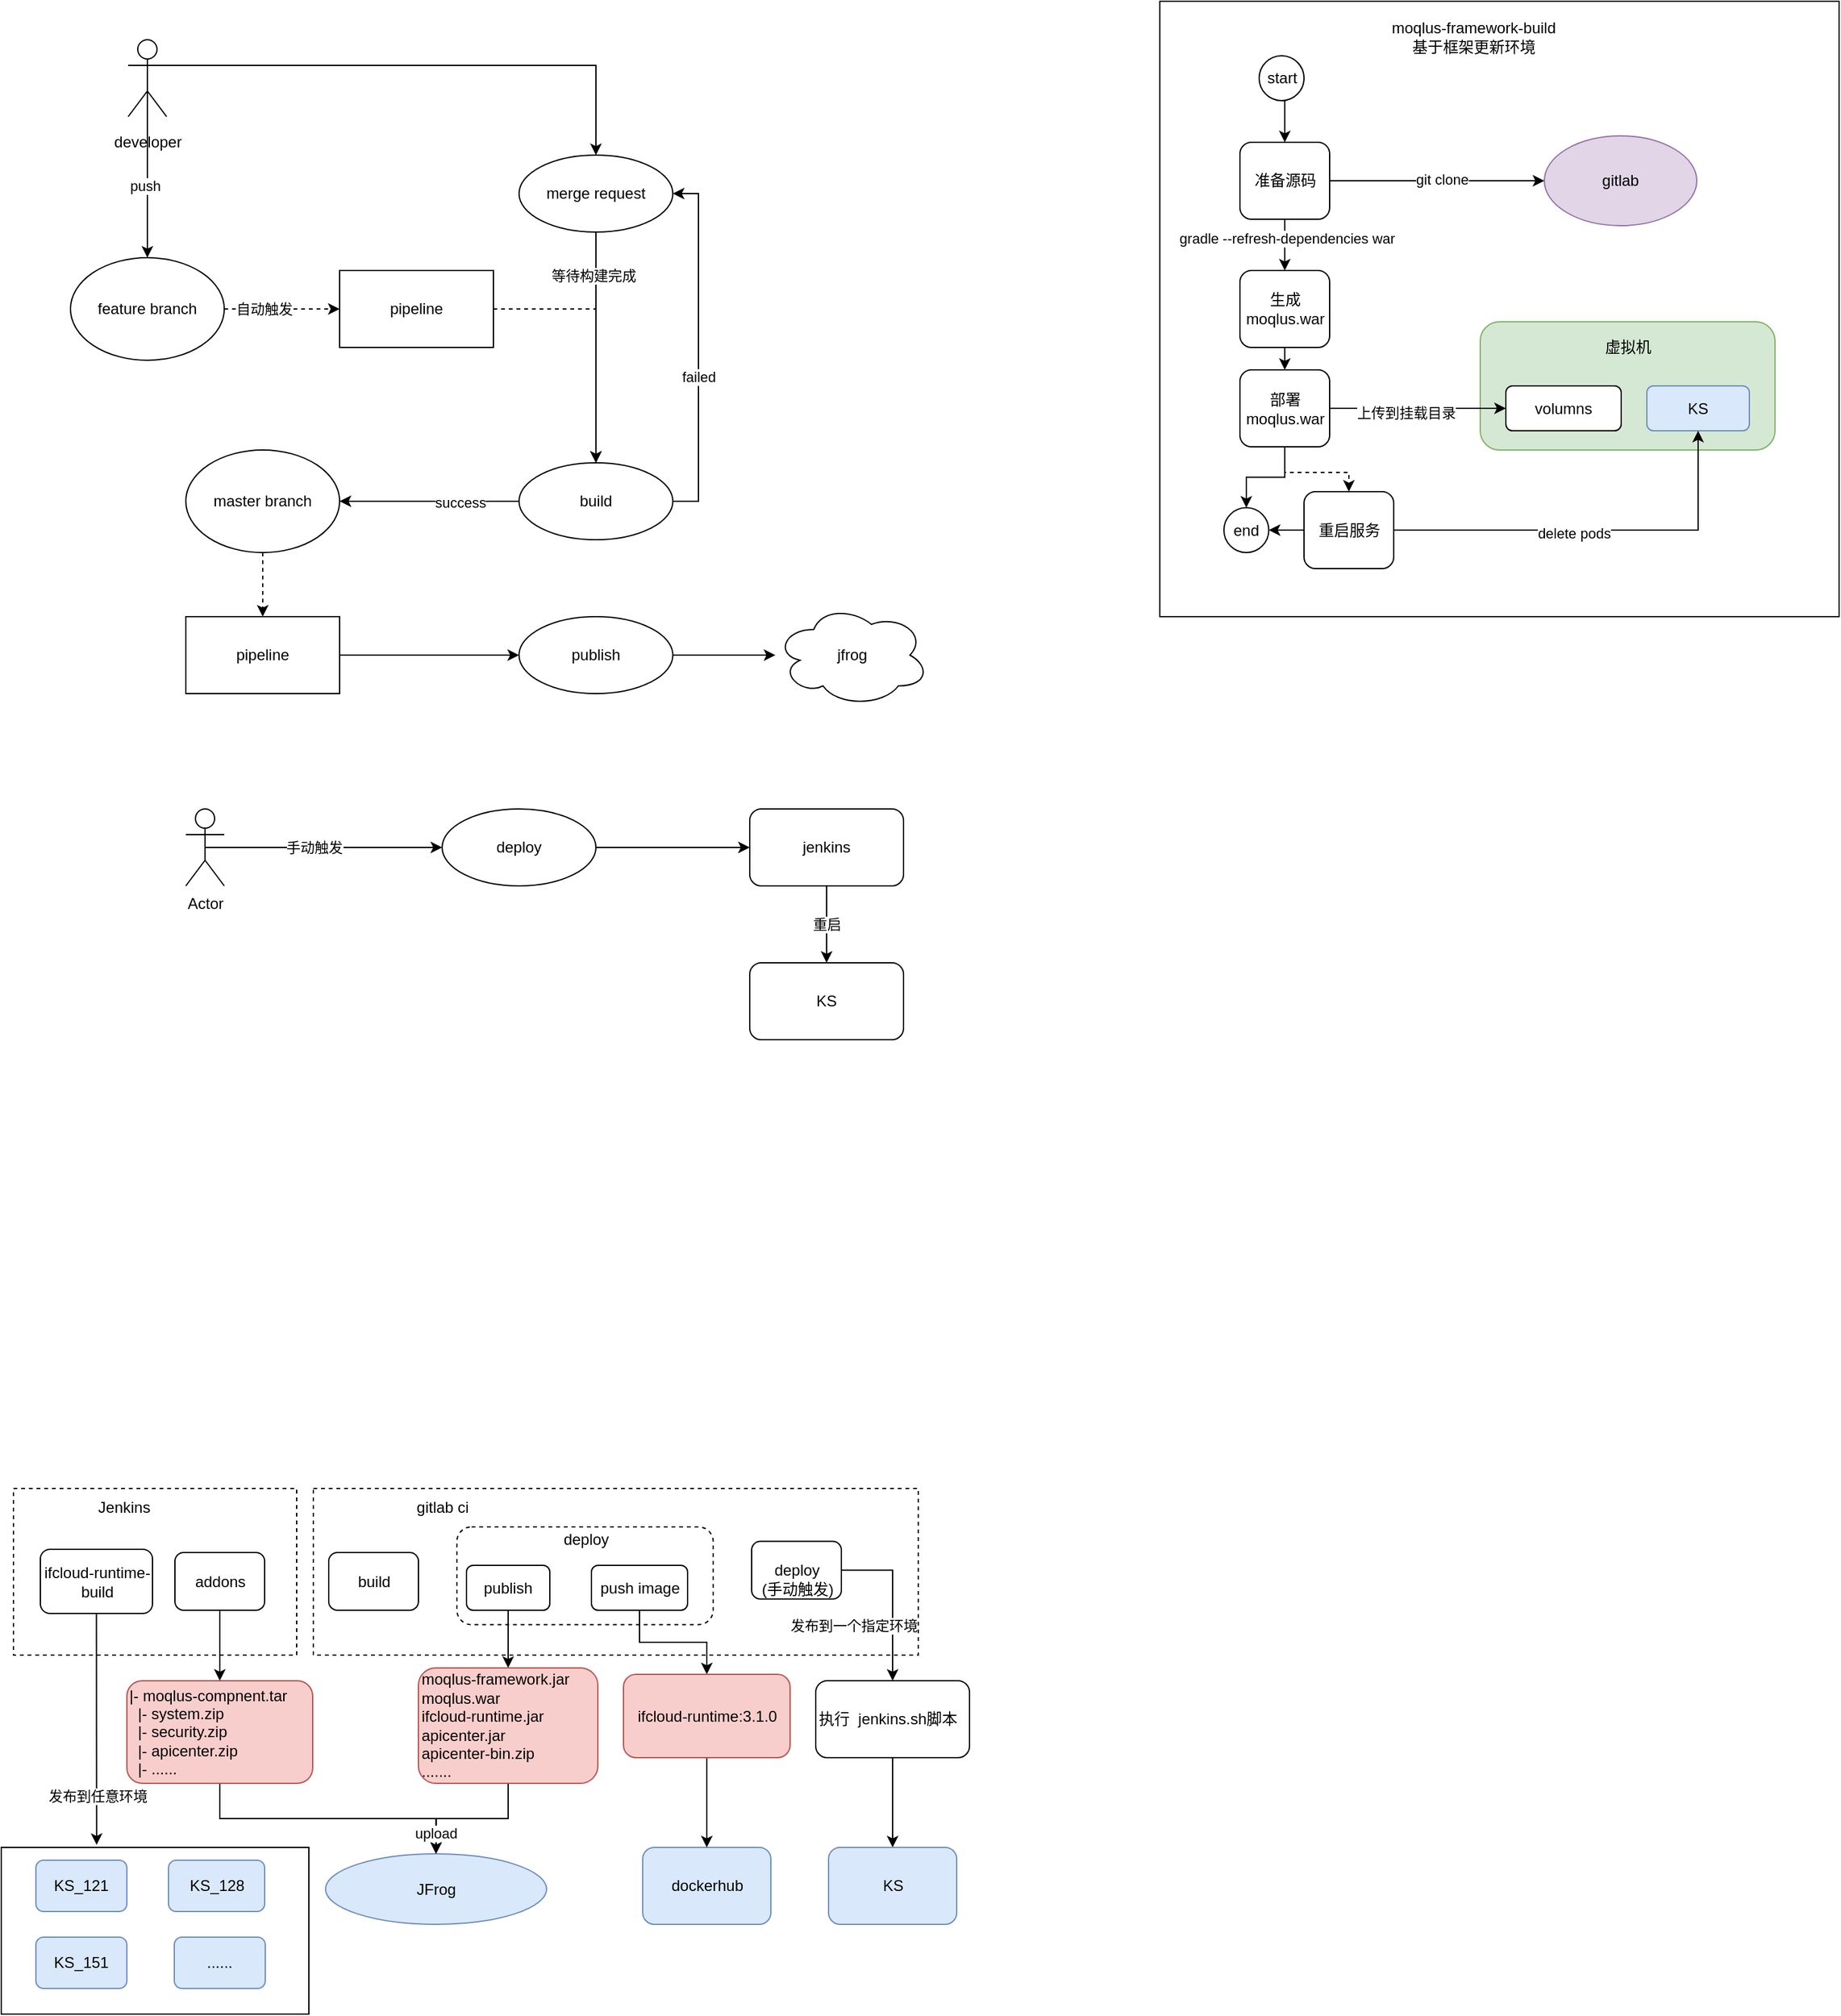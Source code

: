 <mxfile version="15.4.0" type="device"><diagram id="4i4znRQFcduDPLxKP8Aw" name="第 1 页"><mxGraphModel dx="946" dy="672" grid="1" gridSize="10" guides="1" tooltips="1" connect="1" arrows="1" fold="1" page="1" pageScale="1" pageWidth="827" pageHeight="1169" math="0" shadow="0"><root><mxCell id="0"/><mxCell id="1" parent="0"/><mxCell id="rAuINV-QstC555eCeNEA-53" value="" style="rounded=0;whiteSpace=wrap;html=1;strokeWidth=1;dashed=1;" vertex="1" parent="1"><mxGeometry x="279.5" y="1210" width="472" height="130" as="geometry"/></mxCell><mxCell id="rAuINV-QstC555eCeNEA-117" value="" style="rounded=1;whiteSpace=wrap;html=1;strokeWidth=1;dashed=1;" vertex="1" parent="1"><mxGeometry x="391.5" y="1240" width="200" height="76.25" as="geometry"/></mxCell><mxCell id="rAuINV-QstC555eCeNEA-82" value="" style="rounded=0;whiteSpace=wrap;html=1;strokeWidth=1;align=center;" vertex="1" parent="1"><mxGeometry x="940" y="50" width="530" height="480" as="geometry"/></mxCell><mxCell id="rAuINV-QstC555eCeNEA-72" value="" style="rounded=0;whiteSpace=wrap;html=1;strokeWidth=1;align=center;" vertex="1" parent="1"><mxGeometry x="36" y="1490" width="240" height="130" as="geometry"/></mxCell><mxCell id="rAuINV-QstC555eCeNEA-66" value="" style="rounded=0;whiteSpace=wrap;html=1;strokeWidth=1;dashed=1;" vertex="1" parent="1"><mxGeometry x="45.5" y="1210" width="221" height="130" as="geometry"/></mxCell><mxCell id="rAuINV-QstC555eCeNEA-3" style="edgeStyle=orthogonalEdgeStyle;rounded=0;orthogonalLoop=1;jettySize=auto;html=1;exitX=0.5;exitY=0.5;exitDx=0;exitDy=0;exitPerimeter=0;" edge="1" parent="1" source="rAuINV-QstC555eCeNEA-1" target="rAuINV-QstC555eCeNEA-2"><mxGeometry relative="1" as="geometry"/></mxCell><mxCell id="rAuINV-QstC555eCeNEA-5" value="push" style="edgeLabel;html=1;align=center;verticalAlign=middle;resizable=0;points=[];" vertex="1" connectable="0" parent="rAuINV-QstC555eCeNEA-3"><mxGeometry x="0.2" y="-2" relative="1" as="geometry"><mxPoint as="offset"/></mxGeometry></mxCell><mxCell id="rAuINV-QstC555eCeNEA-23" style="edgeStyle=orthogonalEdgeStyle;rounded=0;orthogonalLoop=1;jettySize=auto;html=1;exitX=1;exitY=0.333;exitDx=0;exitDy=0;exitPerimeter=0;strokeColor=default;" edge="1" parent="1" source="rAuINV-QstC555eCeNEA-1" target="rAuINV-QstC555eCeNEA-15"><mxGeometry relative="1" as="geometry"/></mxCell><mxCell id="rAuINV-QstC555eCeNEA-1" value="" style="shape=umlActor;verticalLabelPosition=bottom;verticalAlign=top;html=1;outlineConnect=0;" vertex="1" parent="1"><mxGeometry x="135" y="80" width="30" height="60" as="geometry"/></mxCell><mxCell id="rAuINV-QstC555eCeNEA-18" style="edgeStyle=orthogonalEdgeStyle;rounded=0;orthogonalLoop=1;jettySize=auto;html=1;exitX=1;exitY=0.5;exitDx=0;exitDy=0;entryX=0;entryY=0.5;entryDx=0;entryDy=0;strokeColor=default;dashed=1;" edge="1" parent="1" source="rAuINV-QstC555eCeNEA-2" target="rAuINV-QstC555eCeNEA-6"><mxGeometry relative="1" as="geometry"/></mxCell><mxCell id="rAuINV-QstC555eCeNEA-19" value="自动触发" style="edgeLabel;html=1;align=center;verticalAlign=middle;resizable=0;points=[];" vertex="1" connectable="0" parent="rAuINV-QstC555eCeNEA-18"><mxGeometry x="-0.311" relative="1" as="geometry"><mxPoint as="offset"/></mxGeometry></mxCell><mxCell id="rAuINV-QstC555eCeNEA-2" value="feature branch" style="ellipse;whiteSpace=wrap;html=1;" vertex="1" parent="1"><mxGeometry x="90" y="250" width="120" height="80" as="geometry"/></mxCell><mxCell id="rAuINV-QstC555eCeNEA-9" value="" style="edgeStyle=orthogonalEdgeStyle;rounded=0;orthogonalLoop=1;jettySize=auto;html=1;dashed=1;" edge="1" parent="1" source="rAuINV-QstC555eCeNEA-6" target="rAuINV-QstC555eCeNEA-8"><mxGeometry relative="1" as="geometry"/></mxCell><mxCell id="rAuINV-QstC555eCeNEA-6" value="pipeline" style="whiteSpace=wrap;html=1;" vertex="1" parent="1"><mxGeometry x="300" y="260" width="120" height="60" as="geometry"/></mxCell><mxCell id="rAuINV-QstC555eCeNEA-11" style="edgeStyle=orthogonalEdgeStyle;rounded=0;orthogonalLoop=1;jettySize=auto;html=1;exitX=0;exitY=0.5;exitDx=0;exitDy=0;" edge="1" parent="1" source="rAuINV-QstC555eCeNEA-8" target="rAuINV-QstC555eCeNEA-10"><mxGeometry relative="1" as="geometry"/></mxCell><mxCell id="rAuINV-QstC555eCeNEA-12" value="success" style="edgeLabel;html=1;align=center;verticalAlign=middle;resizable=0;points=[];" vertex="1" connectable="0" parent="rAuINV-QstC555eCeNEA-11"><mxGeometry x="-0.338" y="1" relative="1" as="geometry"><mxPoint as="offset"/></mxGeometry></mxCell><mxCell id="rAuINV-QstC555eCeNEA-24" style="edgeStyle=orthogonalEdgeStyle;rounded=0;orthogonalLoop=1;jettySize=auto;html=1;exitX=1;exitY=0.5;exitDx=0;exitDy=0;entryX=1;entryY=0.5;entryDx=0;entryDy=0;strokeColor=default;" edge="1" parent="1" source="rAuINV-QstC555eCeNEA-8" target="rAuINV-QstC555eCeNEA-15"><mxGeometry relative="1" as="geometry"/></mxCell><mxCell id="rAuINV-QstC555eCeNEA-25" value="failed" style="edgeLabel;html=1;align=center;verticalAlign=middle;resizable=0;points=[];" vertex="1" connectable="0" parent="rAuINV-QstC555eCeNEA-24"><mxGeometry x="-0.164" relative="1" as="geometry"><mxPoint as="offset"/></mxGeometry></mxCell><mxCell id="rAuINV-QstC555eCeNEA-8" value="build" style="ellipse;whiteSpace=wrap;html=1;" vertex="1" parent="1"><mxGeometry x="440" y="410" width="120" height="60" as="geometry"/></mxCell><mxCell id="rAuINV-QstC555eCeNEA-27" style="edgeStyle=orthogonalEdgeStyle;rounded=0;orthogonalLoop=1;jettySize=auto;html=1;exitX=0.5;exitY=1;exitDx=0;exitDy=0;entryX=0.5;entryY=0;entryDx=0;entryDy=0;strokeColor=default;dashed=1;" edge="1" parent="1" source="rAuINV-QstC555eCeNEA-10" target="rAuINV-QstC555eCeNEA-26"><mxGeometry relative="1" as="geometry"/></mxCell><mxCell id="rAuINV-QstC555eCeNEA-10" value="master branch" style="ellipse;whiteSpace=wrap;html=1;" vertex="1" parent="1"><mxGeometry x="180" y="400" width="120" height="80" as="geometry"/></mxCell><mxCell id="rAuINV-QstC555eCeNEA-17" style="edgeStyle=orthogonalEdgeStyle;rounded=0;orthogonalLoop=1;jettySize=auto;html=1;exitX=0.5;exitY=1;exitDx=0;exitDy=0;" edge="1" parent="1" source="rAuINV-QstC555eCeNEA-15" target="rAuINV-QstC555eCeNEA-8"><mxGeometry relative="1" as="geometry"/></mxCell><mxCell id="rAuINV-QstC555eCeNEA-79" value="等待构建完成" style="edgeLabel;html=1;align=center;verticalAlign=middle;resizable=0;points=[];" vertex="1" connectable="0" parent="rAuINV-QstC555eCeNEA-17"><mxGeometry x="-0.622" y="-2" relative="1" as="geometry"><mxPoint as="offset"/></mxGeometry></mxCell><mxCell id="rAuINV-QstC555eCeNEA-15" value="merge request" style="ellipse;whiteSpace=wrap;html=1;" vertex="1" parent="1"><mxGeometry x="440" y="170" width="120" height="60" as="geometry"/></mxCell><mxCell id="rAuINV-QstC555eCeNEA-21" value="developer" style="text;html=1;align=center;verticalAlign=middle;resizable=0;points=[];autosize=1;strokeColor=none;fillColor=none;" vertex="1" parent="1"><mxGeometry x="115" y="150" width="70" height="20" as="geometry"/></mxCell><mxCell id="rAuINV-QstC555eCeNEA-29" style="edgeStyle=orthogonalEdgeStyle;rounded=0;orthogonalLoop=1;jettySize=auto;html=1;exitX=1;exitY=0.5;exitDx=0;exitDy=0;strokeColor=default;" edge="1" parent="1" source="rAuINV-QstC555eCeNEA-26" target="rAuINV-QstC555eCeNEA-28"><mxGeometry relative="1" as="geometry"/></mxCell><mxCell id="rAuINV-QstC555eCeNEA-26" value="pipeline" style="whiteSpace=wrap;html=1;" vertex="1" parent="1"><mxGeometry x="180" y="530" width="120" height="60" as="geometry"/></mxCell><mxCell id="rAuINV-QstC555eCeNEA-31" value="" style="edgeStyle=orthogonalEdgeStyle;rounded=0;orthogonalLoop=1;jettySize=auto;html=1;strokeColor=default;" edge="1" parent="1" source="rAuINV-QstC555eCeNEA-28" target="rAuINV-QstC555eCeNEA-30"><mxGeometry relative="1" as="geometry"/></mxCell><mxCell id="rAuINV-QstC555eCeNEA-28" value="publish" style="ellipse;whiteSpace=wrap;html=1;" vertex="1" parent="1"><mxGeometry x="440" y="530" width="120" height="60" as="geometry"/></mxCell><mxCell id="rAuINV-QstC555eCeNEA-30" value="jfrog" style="ellipse;shape=cloud;whiteSpace=wrap;html=1;" vertex="1" parent="1"><mxGeometry x="640" y="520" width="120" height="80" as="geometry"/></mxCell><mxCell id="rAuINV-QstC555eCeNEA-34" style="edgeStyle=orthogonalEdgeStyle;rounded=0;orthogonalLoop=1;jettySize=auto;html=1;exitX=0.5;exitY=0.5;exitDx=0;exitDy=0;exitPerimeter=0;strokeColor=default;" edge="1" parent="1" source="rAuINV-QstC555eCeNEA-32" target="rAuINV-QstC555eCeNEA-33"><mxGeometry relative="1" as="geometry"/></mxCell><mxCell id="rAuINV-QstC555eCeNEA-35" value="手动触发" style="edgeLabel;html=1;align=center;verticalAlign=middle;resizable=0;points=[];" vertex="1" connectable="0" parent="rAuINV-QstC555eCeNEA-34"><mxGeometry x="-0.308" relative="1" as="geometry"><mxPoint x="21" as="offset"/></mxGeometry></mxCell><mxCell id="rAuINV-QstC555eCeNEA-32" value="Actor" style="shape=umlActor;verticalLabelPosition=bottom;verticalAlign=top;html=1;outlineConnect=0;" vertex="1" parent="1"><mxGeometry x="180" y="680" width="30" height="60" as="geometry"/></mxCell><mxCell id="rAuINV-QstC555eCeNEA-37" style="edgeStyle=orthogonalEdgeStyle;rounded=0;orthogonalLoop=1;jettySize=auto;html=1;exitX=1;exitY=0.5;exitDx=0;exitDy=0;entryX=0;entryY=0.5;entryDx=0;entryDy=0;strokeColor=default;" edge="1" parent="1" source="rAuINV-QstC555eCeNEA-33" target="rAuINV-QstC555eCeNEA-36"><mxGeometry relative="1" as="geometry"/></mxCell><mxCell id="rAuINV-QstC555eCeNEA-33" value="deploy" style="ellipse;whiteSpace=wrap;html=1;" vertex="1" parent="1"><mxGeometry x="380" y="680" width="120" height="60" as="geometry"/></mxCell><mxCell id="rAuINV-QstC555eCeNEA-39" style="edgeStyle=orthogonalEdgeStyle;rounded=0;orthogonalLoop=1;jettySize=auto;html=1;exitX=0.5;exitY=1;exitDx=0;exitDy=0;entryX=0.5;entryY=0;entryDx=0;entryDy=0;strokeColor=default;" edge="1" parent="1" source="rAuINV-QstC555eCeNEA-36" target="rAuINV-QstC555eCeNEA-38"><mxGeometry relative="1" as="geometry"/></mxCell><mxCell id="rAuINV-QstC555eCeNEA-40" value="重启" style="edgeLabel;html=1;align=center;verticalAlign=middle;resizable=0;points=[];" vertex="1" connectable="0" parent="rAuINV-QstC555eCeNEA-39"><mxGeometry x="-0.567" relative="1" as="geometry"><mxPoint y="17" as="offset"/></mxGeometry></mxCell><mxCell id="rAuINV-QstC555eCeNEA-36" value="jenkins" style="rounded=1;whiteSpace=wrap;html=1;" vertex="1" parent="1"><mxGeometry x="620" y="680" width="120" height="60" as="geometry"/></mxCell><mxCell id="rAuINV-QstC555eCeNEA-38" value="KS" style="rounded=1;whiteSpace=wrap;html=1;" vertex="1" parent="1"><mxGeometry x="620" y="800" width="120" height="60" as="geometry"/></mxCell><mxCell id="rAuINV-QstC555eCeNEA-41" value="Jenkins" style="text;html=1;strokeColor=none;fillColor=none;align=center;verticalAlign=middle;whiteSpace=wrap;rounded=0;" vertex="1" parent="1"><mxGeometry x="101.5" y="1210" width="60" height="30" as="geometry"/></mxCell><mxCell id="rAuINV-QstC555eCeNEA-42" value="gitlab ci" style="text;html=1;strokeColor=none;fillColor=none;align=center;verticalAlign=middle;whiteSpace=wrap;rounded=0;" vertex="1" parent="1"><mxGeometry x="325" y="1210" width="111" height="30" as="geometry"/></mxCell><mxCell id="rAuINV-QstC555eCeNEA-44" value="build" style="rounded=1;whiteSpace=wrap;html=1;strokeWidth=1;" vertex="1" parent="1"><mxGeometry x="291.5" y="1260" width="70" height="45" as="geometry"/></mxCell><mxCell id="rAuINV-QstC555eCeNEA-45" value="JFrog" style="ellipse;whiteSpace=wrap;html=1;strokeWidth=1;fillColor=#dae8fc;strokeColor=#6c8ebf;" vertex="1" parent="1"><mxGeometry x="289" y="1495" width="172.5" height="55" as="geometry"/></mxCell><mxCell id="rAuINV-QstC555eCeNEA-77" style="edgeStyle=orthogonalEdgeStyle;rounded=0;orthogonalLoop=1;jettySize=auto;html=1;exitX=0.5;exitY=1;exitDx=0;exitDy=0;entryX=0.5;entryY=0;entryDx=0;entryDy=0;strokeColor=default;" edge="1" parent="1" source="rAuINV-QstC555eCeNEA-46" target="rAuINV-QstC555eCeNEA-45"><mxGeometry relative="1" as="geometry"/></mxCell><mxCell id="rAuINV-QstC555eCeNEA-46" value="|- moqlus-compnent.tar&lt;br&gt;&amp;nbsp; |- system.zip&lt;br&gt;&amp;nbsp; |- security.zip&lt;br&gt;&amp;nbsp; |- apicenter.zip&lt;br&gt;&amp;nbsp; |- ......" style="rounded=1;whiteSpace=wrap;html=1;strokeWidth=1;align=left;fillColor=#f8cecc;strokeColor=#b85450;" vertex="1" parent="1"><mxGeometry x="134" y="1360" width="145" height="80" as="geometry"/></mxCell><mxCell id="rAuINV-QstC555eCeNEA-55" style="edgeStyle=orthogonalEdgeStyle;rounded=0;orthogonalLoop=1;jettySize=auto;html=1;exitX=0.5;exitY=1;exitDx=0;exitDy=0;entryX=0.5;entryY=0;entryDx=0;entryDy=0;strokeColor=default;" edge="1" parent="1" source="rAuINV-QstC555eCeNEA-50" target="rAuINV-QstC555eCeNEA-54"><mxGeometry relative="1" as="geometry"/></mxCell><mxCell id="rAuINV-QstC555eCeNEA-50" value="publish" style="rounded=1;whiteSpace=wrap;html=1;strokeWidth=1;" vertex="1" parent="1"><mxGeometry x="399" y="1270" width="65" height="35" as="geometry"/></mxCell><mxCell id="rAuINV-QstC555eCeNEA-52" style="edgeStyle=orthogonalEdgeStyle;rounded=0;orthogonalLoop=1;jettySize=auto;html=1;exitX=0.5;exitY=1;exitDx=0;exitDy=0;entryX=0.5;entryY=0;entryDx=0;entryDy=0;strokeColor=default;" edge="1" parent="1" source="rAuINV-QstC555eCeNEA-51" target="rAuINV-QstC555eCeNEA-46"><mxGeometry relative="1" as="geometry"/></mxCell><mxCell id="rAuINV-QstC555eCeNEA-51" value="addons" style="rounded=1;whiteSpace=wrap;html=1;strokeWidth=1;" vertex="1" parent="1"><mxGeometry x="171.5" y="1260" width="70" height="45" as="geometry"/></mxCell><mxCell id="rAuINV-QstC555eCeNEA-56" style="edgeStyle=orthogonalEdgeStyle;rounded=0;orthogonalLoop=1;jettySize=auto;html=1;exitX=0.5;exitY=1;exitDx=0;exitDy=0;entryX=0.5;entryY=0;entryDx=0;entryDy=0;strokeColor=default;" edge="1" parent="1" source="rAuINV-QstC555eCeNEA-54" target="rAuINV-QstC555eCeNEA-45"><mxGeometry relative="1" as="geometry"/></mxCell><mxCell id="rAuINV-QstC555eCeNEA-58" value="upload" style="edgeLabel;html=1;align=center;verticalAlign=middle;resizable=0;points=[];" vertex="1" connectable="0" parent="rAuINV-QstC555eCeNEA-56"><mxGeometry x="0.708" y="-1" relative="1" as="geometry"><mxPoint as="offset"/></mxGeometry></mxCell><mxCell id="rAuINV-QstC555eCeNEA-54" value="moqlus-framework.jar&lt;br&gt;moqlus.war&lt;br&gt;ifcloud-runtime.jar&lt;br&gt;apicenter.jar&lt;br&gt;apicenter-bin.zip&lt;br&gt;&lt;div&gt;&lt;span&gt;.......&lt;/span&gt;&lt;/div&gt;" style="rounded=1;whiteSpace=wrap;html=1;strokeWidth=1;fillColor=#f8cecc;strokeColor=#b85450;align=left;" vertex="1" parent="1"><mxGeometry x="361.5" y="1350" width="140" height="90" as="geometry"/></mxCell><mxCell id="rAuINV-QstC555eCeNEA-60" style="edgeStyle=orthogonalEdgeStyle;rounded=0;orthogonalLoop=1;jettySize=auto;html=1;exitX=1;exitY=0.5;exitDx=0;exitDy=0;entryX=0.5;entryY=0;entryDx=0;entryDy=0;strokeColor=default;" edge="1" parent="1" source="rAuINV-QstC555eCeNEA-57" target="rAuINV-QstC555eCeNEA-59"><mxGeometry relative="1" as="geometry"/></mxCell><mxCell id="rAuINV-QstC555eCeNEA-61" value="发布到一个指定环境" style="edgeLabel;html=1;align=center;verticalAlign=middle;resizable=0;points=[];" vertex="1" connectable="0" parent="rAuINV-QstC555eCeNEA-60"><mxGeometry x="0.115" y="-3" relative="1" as="geometry"><mxPoint x="-28" y="12" as="offset"/></mxGeometry></mxCell><mxCell id="rAuINV-QstC555eCeNEA-57" value="deploy" style="rounded=1;whiteSpace=wrap;html=1;strokeWidth=1;" vertex="1" parent="1"><mxGeometry x="621.5" y="1251.25" width="70" height="45" as="geometry"/></mxCell><mxCell id="rAuINV-QstC555eCeNEA-69" style="edgeStyle=orthogonalEdgeStyle;rounded=0;orthogonalLoop=1;jettySize=auto;html=1;exitX=0.5;exitY=1;exitDx=0;exitDy=0;strokeColor=default;" edge="1" parent="1" source="rAuINV-QstC555eCeNEA-59" target="rAuINV-QstC555eCeNEA-63"><mxGeometry relative="1" as="geometry"/></mxCell><mxCell id="rAuINV-QstC555eCeNEA-59" value="执行&amp;nbsp; jenkins.sh脚本" style="rounded=1;whiteSpace=wrap;html=1;strokeWidth=1;align=left;" vertex="1" parent="1"><mxGeometry x="671.5" y="1360" width="120" height="60" as="geometry"/></mxCell><mxCell id="rAuINV-QstC555eCeNEA-63" value="KS" style="rounded=1;whiteSpace=wrap;html=1;strokeWidth=1;align=center;fillColor=#dae8fc;strokeColor=#6c8ebf;" vertex="1" parent="1"><mxGeometry x="681.5" y="1490" width="100" height="60" as="geometry"/></mxCell><mxCell id="rAuINV-QstC555eCeNEA-68" style="edgeStyle=orthogonalEdgeStyle;rounded=0;orthogonalLoop=1;jettySize=auto;html=1;exitX=0.5;exitY=1;exitDx=0;exitDy=0;strokeColor=default;entryX=0.31;entryY=-0.015;entryDx=0;entryDy=0;entryPerimeter=0;" edge="1" parent="1" source="rAuINV-QstC555eCeNEA-67" target="rAuINV-QstC555eCeNEA-72"><mxGeometry relative="1" as="geometry"><mxPoint x="106.5" y="1480" as="targetPoint"/></mxGeometry></mxCell><mxCell id="rAuINV-QstC555eCeNEA-75" value="发布到任意环境" style="edgeLabel;html=1;align=center;verticalAlign=middle;resizable=0;points=[];" vertex="1" connectable="0" parent="rAuINV-QstC555eCeNEA-68"><mxGeometry x="0.679" relative="1" as="geometry"><mxPoint y="-9" as="offset"/></mxGeometry></mxCell><mxCell id="rAuINV-QstC555eCeNEA-67" value="ifcloud-runtime-build" style="rounded=1;whiteSpace=wrap;html=1;strokeWidth=1;" vertex="1" parent="1"><mxGeometry x="66.5" y="1257.5" width="87.5" height="50" as="geometry"/></mxCell><mxCell id="rAuINV-QstC555eCeNEA-70" value="KS_121" style="rounded=1;whiteSpace=wrap;html=1;strokeWidth=1;align=center;fillColor=#dae8fc;strokeColor=#6c8ebf;" vertex="1" parent="1"><mxGeometry x="63" y="1500" width="71" height="40" as="geometry"/></mxCell><mxCell id="rAuINV-QstC555eCeNEA-71" value="KS_128" style="rounded=1;whiteSpace=wrap;html=1;strokeWidth=1;align=center;fillColor=#dae8fc;strokeColor=#6c8ebf;" vertex="1" parent="1"><mxGeometry x="166.5" y="1500" width="75" height="40" as="geometry"/></mxCell><mxCell id="rAuINV-QstC555eCeNEA-73" value="KS_151" style="rounded=1;whiteSpace=wrap;html=1;strokeWidth=1;align=center;fillColor=#dae8fc;strokeColor=#6c8ebf;" vertex="1" parent="1"><mxGeometry x="63" y="1560" width="71" height="40" as="geometry"/></mxCell><mxCell id="rAuINV-QstC555eCeNEA-74" value="......" style="rounded=1;whiteSpace=wrap;html=1;strokeWidth=1;align=center;fillColor=#dae8fc;strokeColor=#6c8ebf;" vertex="1" parent="1"><mxGeometry x="171" y="1560" width="71" height="40" as="geometry"/></mxCell><mxCell id="rAuINV-QstC555eCeNEA-78" value="(手动触发)" style="text;html=1;align=center;verticalAlign=middle;resizable=0;points=[];autosize=1;strokeColor=none;fillColor=none;" vertex="1" parent="1"><mxGeometry x="621.5" y="1278.75" width="70" height="20" as="geometry"/></mxCell><mxCell id="rAuINV-QstC555eCeNEA-80" value="moqlus-framework-build&lt;br&gt;基于框架更新环境" style="text;html=1;strokeColor=none;fillColor=none;align=center;verticalAlign=middle;whiteSpace=wrap;rounded=0;" vertex="1" parent="1"><mxGeometry x="1100" y="62.5" width="170" height="30" as="geometry"/></mxCell><mxCell id="rAuINV-QstC555eCeNEA-83" value="" style="rounded=1;whiteSpace=wrap;html=1;strokeWidth=1;align=center;fillColor=#d5e8d4;strokeColor=#82b366;" vertex="1" parent="1"><mxGeometry x="1190" y="300" width="230" height="100" as="geometry"/></mxCell><mxCell id="rAuINV-QstC555eCeNEA-84" value="KS" style="rounded=1;whiteSpace=wrap;html=1;strokeWidth=1;align=center;fillColor=#dae8fc;strokeColor=#6c8ebf;" vertex="1" parent="1"><mxGeometry x="1320" y="350" width="80" height="35" as="geometry"/></mxCell><mxCell id="rAuINV-QstC555eCeNEA-85" value="volumns" style="rounded=1;whiteSpace=wrap;html=1;strokeWidth=1;align=center;" vertex="1" parent="1"><mxGeometry x="1210" y="350" width="90" height="35" as="geometry"/></mxCell><mxCell id="rAuINV-QstC555eCeNEA-86" value="虚拟机" style="text;html=1;align=center;verticalAlign=middle;resizable=0;points=[];autosize=1;strokeColor=none;fillColor=none;" vertex="1" parent="1"><mxGeometry x="1280" y="310" width="50" height="20" as="geometry"/></mxCell><mxCell id="rAuINV-QstC555eCeNEA-87" value="gitlab" style="ellipse;whiteSpace=wrap;html=1;strokeWidth=1;align=center;fillColor=#e1d5e7;strokeColor=#9673a6;" vertex="1" parent="1"><mxGeometry x="1240" y="155" width="119" height="70" as="geometry"/></mxCell><mxCell id="rAuINV-QstC555eCeNEA-104" style="edgeStyle=orthogonalEdgeStyle;rounded=0;orthogonalLoop=1;jettySize=auto;html=1;exitX=0.5;exitY=1;exitDx=0;exitDy=0;entryX=0.5;entryY=0;entryDx=0;entryDy=0;strokeColor=default;" edge="1" parent="1" source="rAuINV-QstC555eCeNEA-88" target="rAuINV-QstC555eCeNEA-100"><mxGeometry relative="1" as="geometry"/></mxCell><mxCell id="rAuINV-QstC555eCeNEA-88" value="start" style="ellipse;whiteSpace=wrap;html=1;aspect=fixed;strokeWidth=1;align=center;" vertex="1" parent="1"><mxGeometry x="1017.5" y="92.5" width="35" height="35" as="geometry"/></mxCell><mxCell id="rAuINV-QstC555eCeNEA-97" style="edgeStyle=orthogonalEdgeStyle;rounded=0;orthogonalLoop=1;jettySize=auto;html=1;exitX=0.5;exitY=1;exitDx=0;exitDy=0;entryX=0.5;entryY=0;entryDx=0;entryDy=0;strokeColor=default;" edge="1" parent="1" source="rAuINV-QstC555eCeNEA-89" target="rAuINV-QstC555eCeNEA-96"><mxGeometry relative="1" as="geometry"/></mxCell><mxCell id="rAuINV-QstC555eCeNEA-89" value="生成moqlus.war" style="rounded=1;whiteSpace=wrap;html=1;strokeWidth=1;align=center;" vertex="1" parent="1"><mxGeometry x="1002.5" y="260" width="70" height="60" as="geometry"/></mxCell><mxCell id="rAuINV-QstC555eCeNEA-98" style="edgeStyle=orthogonalEdgeStyle;rounded=0;orthogonalLoop=1;jettySize=auto;html=1;exitX=1;exitY=0.5;exitDx=0;exitDy=0;entryX=0;entryY=0.5;entryDx=0;entryDy=0;strokeColor=default;" edge="1" parent="1" source="rAuINV-QstC555eCeNEA-96" target="rAuINV-QstC555eCeNEA-85"><mxGeometry relative="1" as="geometry"/></mxCell><mxCell id="rAuINV-QstC555eCeNEA-99" value="上传到挂载目录" style="edgeLabel;html=1;align=center;verticalAlign=middle;resizable=0;points=[];" vertex="1" connectable="0" parent="rAuINV-QstC555eCeNEA-98"><mxGeometry x="-0.135" y="-2" relative="1" as="geometry"><mxPoint y="1" as="offset"/></mxGeometry></mxCell><mxCell id="rAuINV-QstC555eCeNEA-109" style="edgeStyle=orthogonalEdgeStyle;rounded=0;orthogonalLoop=1;jettySize=auto;html=1;exitX=0.5;exitY=1;exitDx=0;exitDy=0;entryX=0.5;entryY=0;entryDx=0;entryDy=0;strokeColor=default;dashed=1;" edge="1" parent="1" source="rAuINV-QstC555eCeNEA-96" target="rAuINV-QstC555eCeNEA-108"><mxGeometry relative="1" as="geometry"/></mxCell><mxCell id="rAuINV-QstC555eCeNEA-116" style="edgeStyle=orthogonalEdgeStyle;rounded=0;orthogonalLoop=1;jettySize=auto;html=1;exitX=0.5;exitY=1;exitDx=0;exitDy=0;entryX=0.5;entryY=0;entryDx=0;entryDy=0;strokeColor=default;" edge="1" parent="1" source="rAuINV-QstC555eCeNEA-96" target="rAuINV-QstC555eCeNEA-113"><mxGeometry relative="1" as="geometry"/></mxCell><mxCell id="rAuINV-QstC555eCeNEA-96" value="部署moqlus.war" style="rounded=1;whiteSpace=wrap;html=1;strokeWidth=1;align=center;" vertex="1" parent="1"><mxGeometry x="1002.5" y="337.5" width="70" height="60" as="geometry"/></mxCell><mxCell id="rAuINV-QstC555eCeNEA-102" style="edgeStyle=orthogonalEdgeStyle;rounded=0;orthogonalLoop=1;jettySize=auto;html=1;exitX=0.5;exitY=1;exitDx=0;exitDy=0;strokeColor=default;" edge="1" parent="1" source="rAuINV-QstC555eCeNEA-100" target="rAuINV-QstC555eCeNEA-89"><mxGeometry relative="1" as="geometry"/></mxCell><mxCell id="rAuINV-QstC555eCeNEA-103" value="gradle --refresh-dependencies war" style="edgeLabel;html=1;align=center;verticalAlign=middle;resizable=0;points=[];" vertex="1" connectable="0" parent="rAuINV-QstC555eCeNEA-102"><mxGeometry x="-0.25" y="1" relative="1" as="geometry"><mxPoint as="offset"/></mxGeometry></mxCell><mxCell id="rAuINV-QstC555eCeNEA-106" style="edgeStyle=orthogonalEdgeStyle;rounded=0;orthogonalLoop=1;jettySize=auto;html=1;exitX=1;exitY=0.5;exitDx=0;exitDy=0;entryX=0;entryY=0.5;entryDx=0;entryDy=0;strokeColor=default;" edge="1" parent="1" source="rAuINV-QstC555eCeNEA-100" target="rAuINV-QstC555eCeNEA-87"><mxGeometry relative="1" as="geometry"/></mxCell><mxCell id="rAuINV-QstC555eCeNEA-107" value="git clone" style="edgeLabel;html=1;align=center;verticalAlign=middle;resizable=0;points=[];" vertex="1" connectable="0" parent="rAuINV-QstC555eCeNEA-106"><mxGeometry x="0.045" y="1" relative="1" as="geometry"><mxPoint as="offset"/></mxGeometry></mxCell><mxCell id="rAuINV-QstC555eCeNEA-100" value="准备源码" style="rounded=1;whiteSpace=wrap;html=1;strokeWidth=1;align=center;" vertex="1" parent="1"><mxGeometry x="1002.5" y="160" width="70" height="60" as="geometry"/></mxCell><mxCell id="rAuINV-QstC555eCeNEA-110" style="edgeStyle=orthogonalEdgeStyle;rounded=0;orthogonalLoop=1;jettySize=auto;html=1;exitX=1;exitY=0.5;exitDx=0;exitDy=0;entryX=0.5;entryY=1;entryDx=0;entryDy=0;strokeColor=default;" edge="1" parent="1" source="rAuINV-QstC555eCeNEA-108" target="rAuINV-QstC555eCeNEA-84"><mxGeometry relative="1" as="geometry"/></mxCell><mxCell id="rAuINV-QstC555eCeNEA-111" value="delete pods" style="edgeLabel;html=1;align=center;verticalAlign=middle;resizable=0;points=[];" vertex="1" connectable="0" parent="rAuINV-QstC555eCeNEA-110"><mxGeometry x="-0.115" y="-2" relative="1" as="geometry"><mxPoint x="1" as="offset"/></mxGeometry></mxCell><mxCell id="rAuINV-QstC555eCeNEA-114" style="edgeStyle=orthogonalEdgeStyle;rounded=0;orthogonalLoop=1;jettySize=auto;html=1;exitX=0;exitY=0.5;exitDx=0;exitDy=0;entryX=1;entryY=0.5;entryDx=0;entryDy=0;strokeColor=default;" edge="1" parent="1" source="rAuINV-QstC555eCeNEA-108" target="rAuINV-QstC555eCeNEA-113"><mxGeometry relative="1" as="geometry"/></mxCell><mxCell id="rAuINV-QstC555eCeNEA-108" value="重启服务" style="rounded=1;whiteSpace=wrap;html=1;strokeWidth=1;align=center;" vertex="1" parent="1"><mxGeometry x="1052.5" y="432.5" width="70" height="60" as="geometry"/></mxCell><mxCell id="rAuINV-QstC555eCeNEA-113" value="end" style="ellipse;whiteSpace=wrap;html=1;aspect=fixed;strokeWidth=1;align=center;" vertex="1" parent="1"><mxGeometry x="990" y="445" width="35" height="35" as="geometry"/></mxCell><mxCell id="rAuINV-QstC555eCeNEA-118" value="deploy" style="text;html=1;align=center;verticalAlign=middle;resizable=0;points=[];autosize=1;strokeColor=none;fillColor=none;" vertex="1" parent="1"><mxGeometry x="466.5" y="1240" width="50" height="20" as="geometry"/></mxCell><mxCell id="rAuINV-QstC555eCeNEA-124" style="edgeStyle=orthogonalEdgeStyle;rounded=0;orthogonalLoop=1;jettySize=auto;html=1;exitX=0.5;exitY=1;exitDx=0;exitDy=0;entryX=0.5;entryY=0;entryDx=0;entryDy=0;strokeColor=default;" edge="1" parent="1" source="rAuINV-QstC555eCeNEA-119" target="rAuINV-QstC555eCeNEA-122"><mxGeometry relative="1" as="geometry"/></mxCell><mxCell id="rAuINV-QstC555eCeNEA-119" value="push image" style="rounded=1;whiteSpace=wrap;html=1;strokeWidth=1;" vertex="1" parent="1"><mxGeometry x="496.5" y="1270" width="75" height="35" as="geometry"/></mxCell><mxCell id="rAuINV-QstC555eCeNEA-121" value="dockerhub" style="rounded=1;whiteSpace=wrap;html=1;strokeWidth=1;align=center;fillColor=#dae8fc;strokeColor=#6c8ebf;" vertex="1" parent="1"><mxGeometry x="536.5" y="1490" width="100" height="60" as="geometry"/></mxCell><mxCell id="rAuINV-QstC555eCeNEA-123" style="edgeStyle=orthogonalEdgeStyle;rounded=0;orthogonalLoop=1;jettySize=auto;html=1;exitX=0.5;exitY=1;exitDx=0;exitDy=0;entryX=0.5;entryY=0;entryDx=0;entryDy=0;strokeColor=default;" edge="1" parent="1" source="rAuINV-QstC555eCeNEA-122" target="rAuINV-QstC555eCeNEA-121"><mxGeometry relative="1" as="geometry"/></mxCell><mxCell id="rAuINV-QstC555eCeNEA-122" value="ifcloud-runtime:3.1.0" style="rounded=1;whiteSpace=wrap;html=1;strokeWidth=1;fillColor=#f8cecc;strokeColor=#b85450;align=center;" vertex="1" parent="1"><mxGeometry x="521.5" y="1355" width="130" height="65" as="geometry"/></mxCell></root></mxGraphModel></diagram></mxfile>